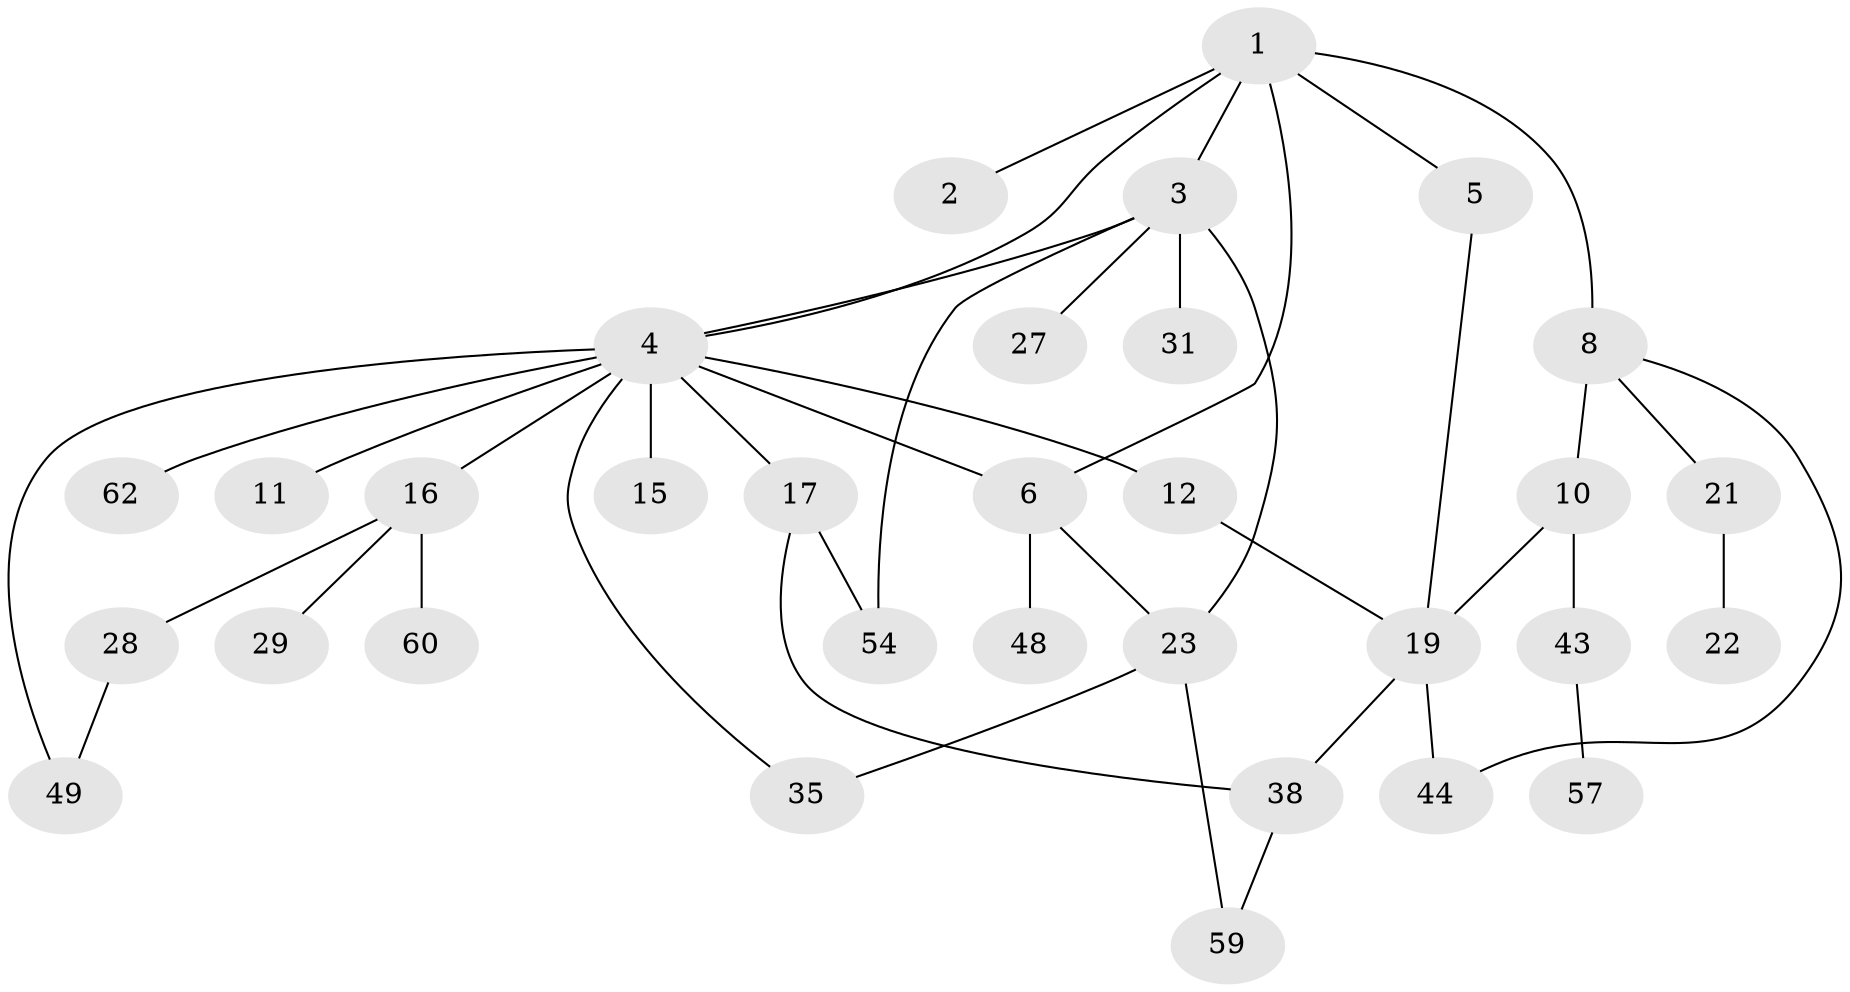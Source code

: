 // original degree distribution, {6: 0.03125, 1: 0.296875, 5: 0.03125, 10: 0.015625, 2: 0.359375, 4: 0.0625, 3: 0.203125}
// Generated by graph-tools (version 1.1) at 2025/16/03/04/25 18:16:49]
// undirected, 32 vertices, 42 edges
graph export_dot {
graph [start="1"]
  node [color=gray90,style=filled];
  1;
  2;
  3 [super="+25"];
  4 [super="+46+39+18+9+13+26"];
  5;
  6 [super="+52+7"];
  8 [super="+40"];
  10 [super="+36+42"];
  11;
  12;
  15;
  16 [super="+20"];
  17 [super="+34"];
  19 [super="+32+30"];
  21 [super="+50"];
  22 [super="+47"];
  23 [super="+37"];
  27 [super="+55"];
  28;
  29;
  31;
  35;
  38 [super="+45"];
  43 [super="+56"];
  44;
  48;
  49 [super="+61"];
  54 [super="+64"];
  57 [super="+63"];
  59;
  60;
  62;
  1 -- 2;
  1 -- 3;
  1 -- 4;
  1 -- 5;
  1 -- 6;
  1 -- 8;
  3 -- 23;
  3 -- 54;
  3 -- 27;
  3 -- 31;
  3 -- 4;
  4 -- 11;
  4 -- 12;
  4 -- 49;
  4 -- 62;
  4 -- 35;
  4 -- 15;
  4 -- 16;
  4 -- 17;
  4 -- 6;
  5 -- 19;
  6 -- 48;
  6 -- 23;
  8 -- 10 [weight=2];
  8 -- 21;
  8 -- 44;
  10 -- 43;
  10 -- 19;
  12 -- 19;
  16 -- 60;
  16 -- 28;
  16 -- 29;
  17 -- 38;
  17 -- 54;
  19 -- 38;
  19 -- 44;
  21 -- 22;
  23 -- 35;
  23 -- 59;
  28 -- 49;
  38 -- 59;
  43 -- 57;
}
